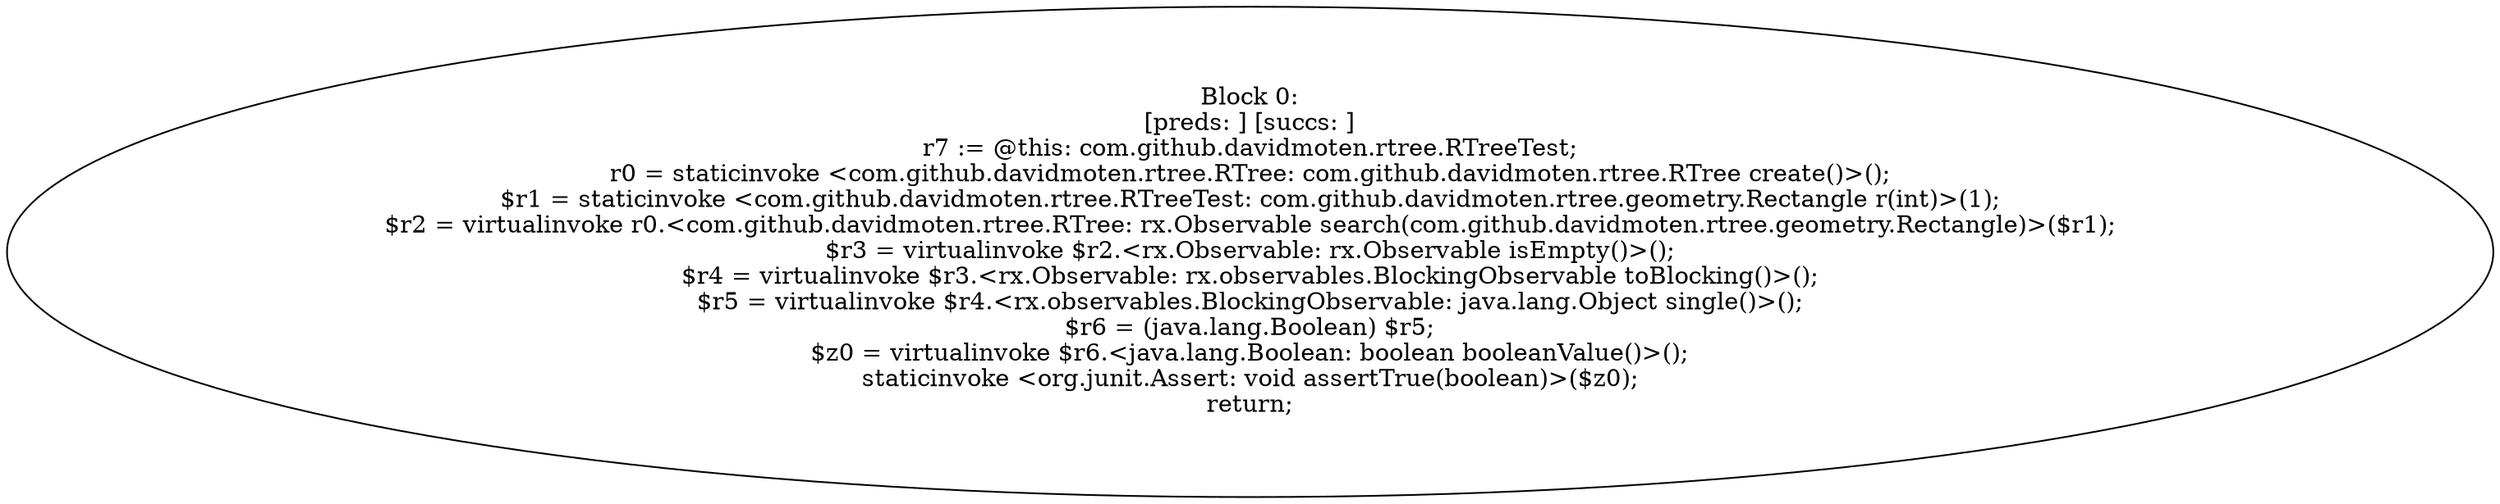digraph "unitGraph" {
    "Block 0:
[preds: ] [succs: ]
r7 := @this: com.github.davidmoten.rtree.RTreeTest;
r0 = staticinvoke <com.github.davidmoten.rtree.RTree: com.github.davidmoten.rtree.RTree create()>();
$r1 = staticinvoke <com.github.davidmoten.rtree.RTreeTest: com.github.davidmoten.rtree.geometry.Rectangle r(int)>(1);
$r2 = virtualinvoke r0.<com.github.davidmoten.rtree.RTree: rx.Observable search(com.github.davidmoten.rtree.geometry.Rectangle)>($r1);
$r3 = virtualinvoke $r2.<rx.Observable: rx.Observable isEmpty()>();
$r4 = virtualinvoke $r3.<rx.Observable: rx.observables.BlockingObservable toBlocking()>();
$r5 = virtualinvoke $r4.<rx.observables.BlockingObservable: java.lang.Object single()>();
$r6 = (java.lang.Boolean) $r5;
$z0 = virtualinvoke $r6.<java.lang.Boolean: boolean booleanValue()>();
staticinvoke <org.junit.Assert: void assertTrue(boolean)>($z0);
return;
"
}
